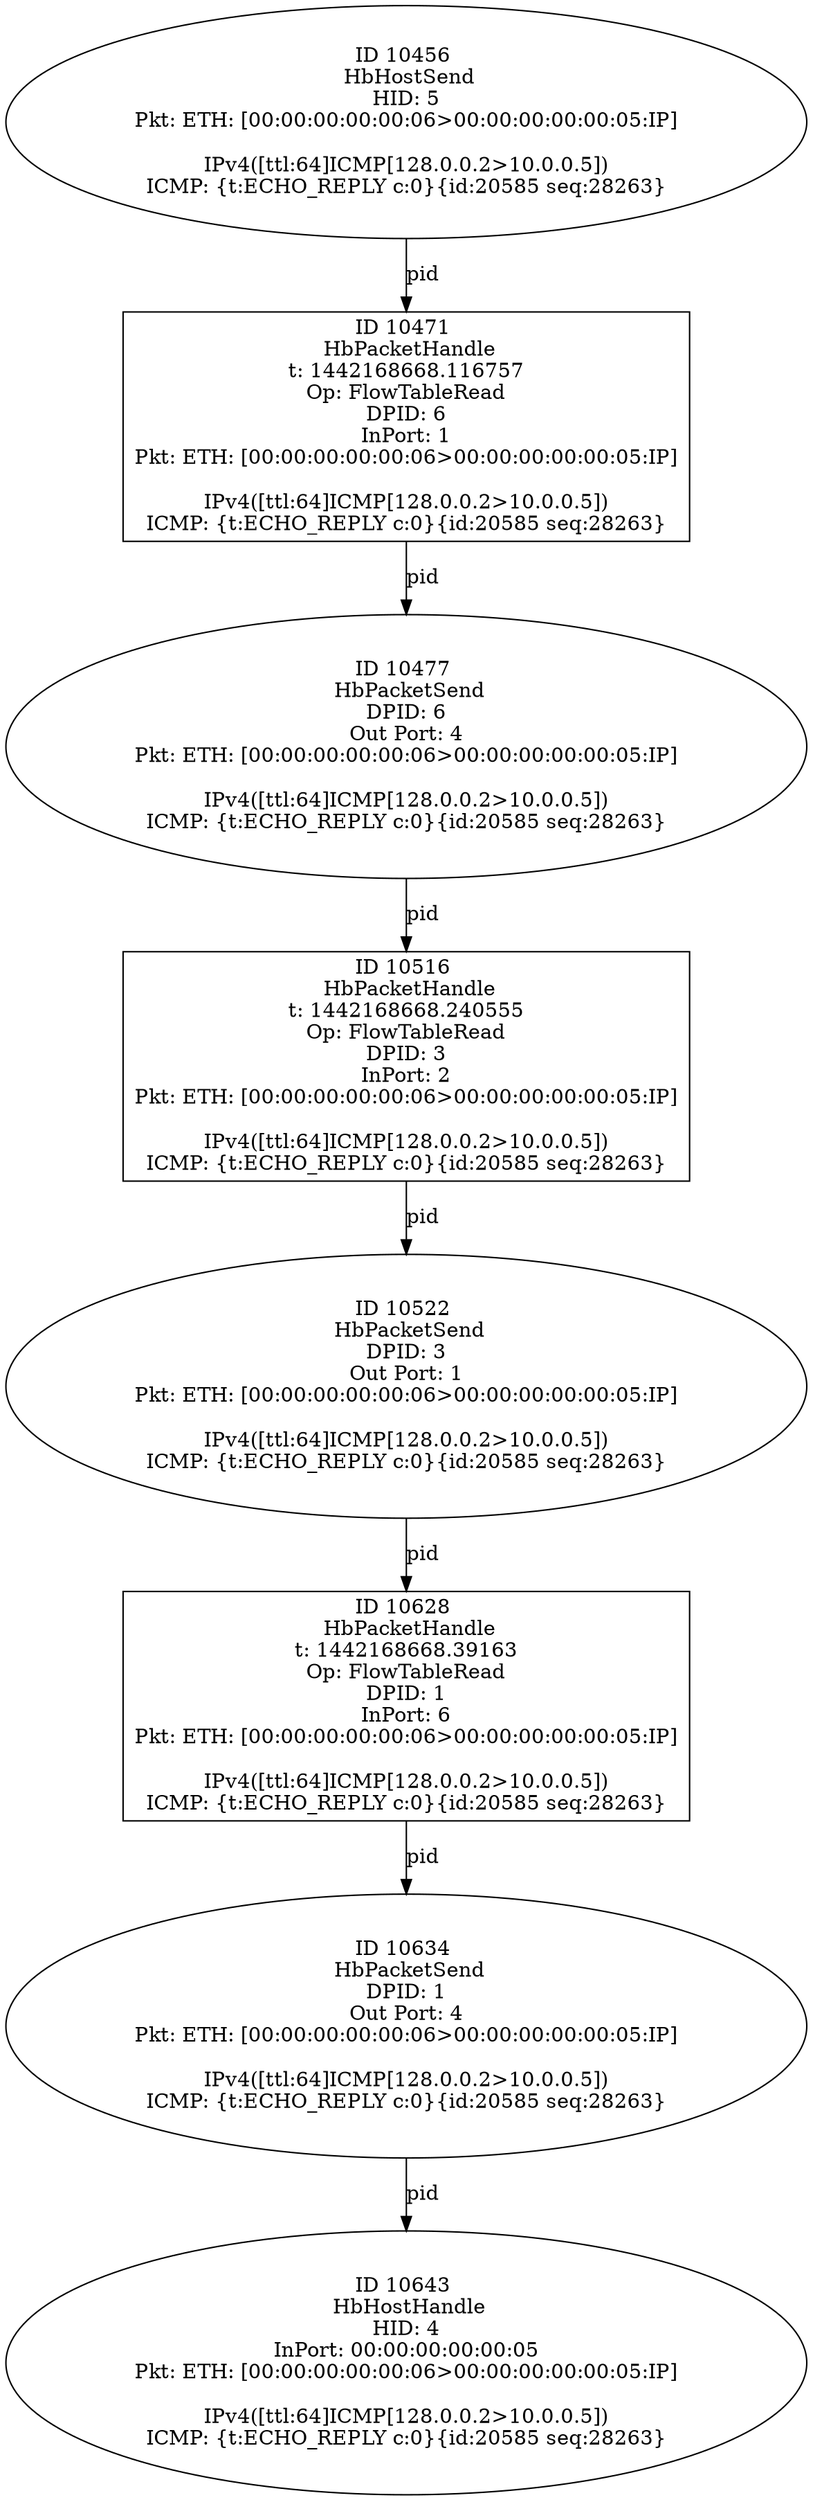 strict digraph G {
10628 [shape=box, event=<hb_events.HbPacketHandle object at 0x10c6e8710>, label="ID 10628 
 HbPacketHandle
t: 1442168668.39163
Op: FlowTableRead
DPID: 1
InPort: 6
Pkt: ETH: [00:00:00:00:00:06>00:00:00:00:00:05:IP]

IPv4([ttl:64]ICMP[128.0.0.2>10.0.0.5])
ICMP: {t:ECHO_REPLY c:0}{id:20585 seq:28263}"];
10471 [shape=box, event=<hb_events.HbPacketHandle object at 0x10c667350>, label="ID 10471 
 HbPacketHandle
t: 1442168668.116757
Op: FlowTableRead
DPID: 6
InPort: 1
Pkt: ETH: [00:00:00:00:00:06>00:00:00:00:00:05:IP]

IPv4([ttl:64]ICMP[128.0.0.2>10.0.0.5])
ICMP: {t:ECHO_REPLY c:0}{id:20585 seq:28263}"];
10634 [shape=oval, event=<hb_events.HbPacketSend object at 0x10c6e8b50>, label="ID 10634 
 HbPacketSend
DPID: 1
Out Port: 4
Pkt: ETH: [00:00:00:00:00:06>00:00:00:00:00:05:IP]

IPv4([ttl:64]ICMP[128.0.0.2>10.0.0.5])
ICMP: {t:ECHO_REPLY c:0}{id:20585 seq:28263}"];
10477 [shape=oval, event=<hb_events.HbPacketSend object at 0x10c667e90>, label="ID 10477 
 HbPacketSend
DPID: 6
Out Port: 4
Pkt: ETH: [00:00:00:00:00:06>00:00:00:00:00:05:IP]

IPv4([ttl:64]ICMP[128.0.0.2>10.0.0.5])
ICMP: {t:ECHO_REPLY c:0}{id:20585 seq:28263}"];
10643 [shape=oval, event=<hb_events.HbHostHandle object at 0x10c6f62d0>, label="ID 10643 
 HbHostHandle
HID: 4
InPort: 00:00:00:00:00:05
Pkt: ETH: [00:00:00:00:00:06>00:00:00:00:00:05:IP]

IPv4([ttl:64]ICMP[128.0.0.2>10.0.0.5])
ICMP: {t:ECHO_REPLY c:0}{id:20585 seq:28263}"];
10516 [shape=box, event=<hb_events.HbPacketHandle object at 0x10c683dd0>, label="ID 10516 
 HbPacketHandle
t: 1442168668.240555
Op: FlowTableRead
DPID: 3
InPort: 2
Pkt: ETH: [00:00:00:00:00:06>00:00:00:00:00:05:IP]

IPv4([ttl:64]ICMP[128.0.0.2>10.0.0.5])
ICMP: {t:ECHO_REPLY c:0}{id:20585 seq:28263}"];
10456 [shape=oval, event=<hb_events.HbHostSend object at 0x10c659c10>, label="ID 10456 
 HbHostSend
HID: 5
Pkt: ETH: [00:00:00:00:00:06>00:00:00:00:00:05:IP]

IPv4([ttl:64]ICMP[128.0.0.2>10.0.0.5])
ICMP: {t:ECHO_REPLY c:0}{id:20585 seq:28263}"];
10522 [shape=oval, event=<hb_events.HbPacketSend object at 0x10c6943d0>, label="ID 10522 
 HbPacketSend
DPID: 3
Out Port: 1
Pkt: ETH: [00:00:00:00:00:06>00:00:00:00:00:05:IP]

IPv4([ttl:64]ICMP[128.0.0.2>10.0.0.5])
ICMP: {t:ECHO_REPLY c:0}{id:20585 seq:28263}"];
10628 -> 10634  [rel=pid, label=pid];
10471 -> 10477  [rel=pid, label=pid];
10634 -> 10643  [rel=pid, label=pid];
10477 -> 10516  [rel=pid, label=pid];
10516 -> 10522  [rel=pid, label=pid];
10456 -> 10471  [rel=pid, label=pid];
10522 -> 10628  [rel=pid, label=pid];
}
